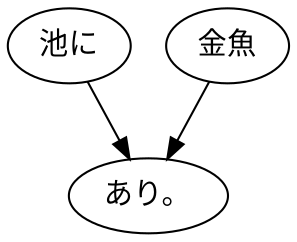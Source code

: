 digraph graph141 {
	node0 [label="池に"];
	node1 [label="金魚"];
	node2 [label="あり。"];
	node0 -> node2;
	node1 -> node2;
}
